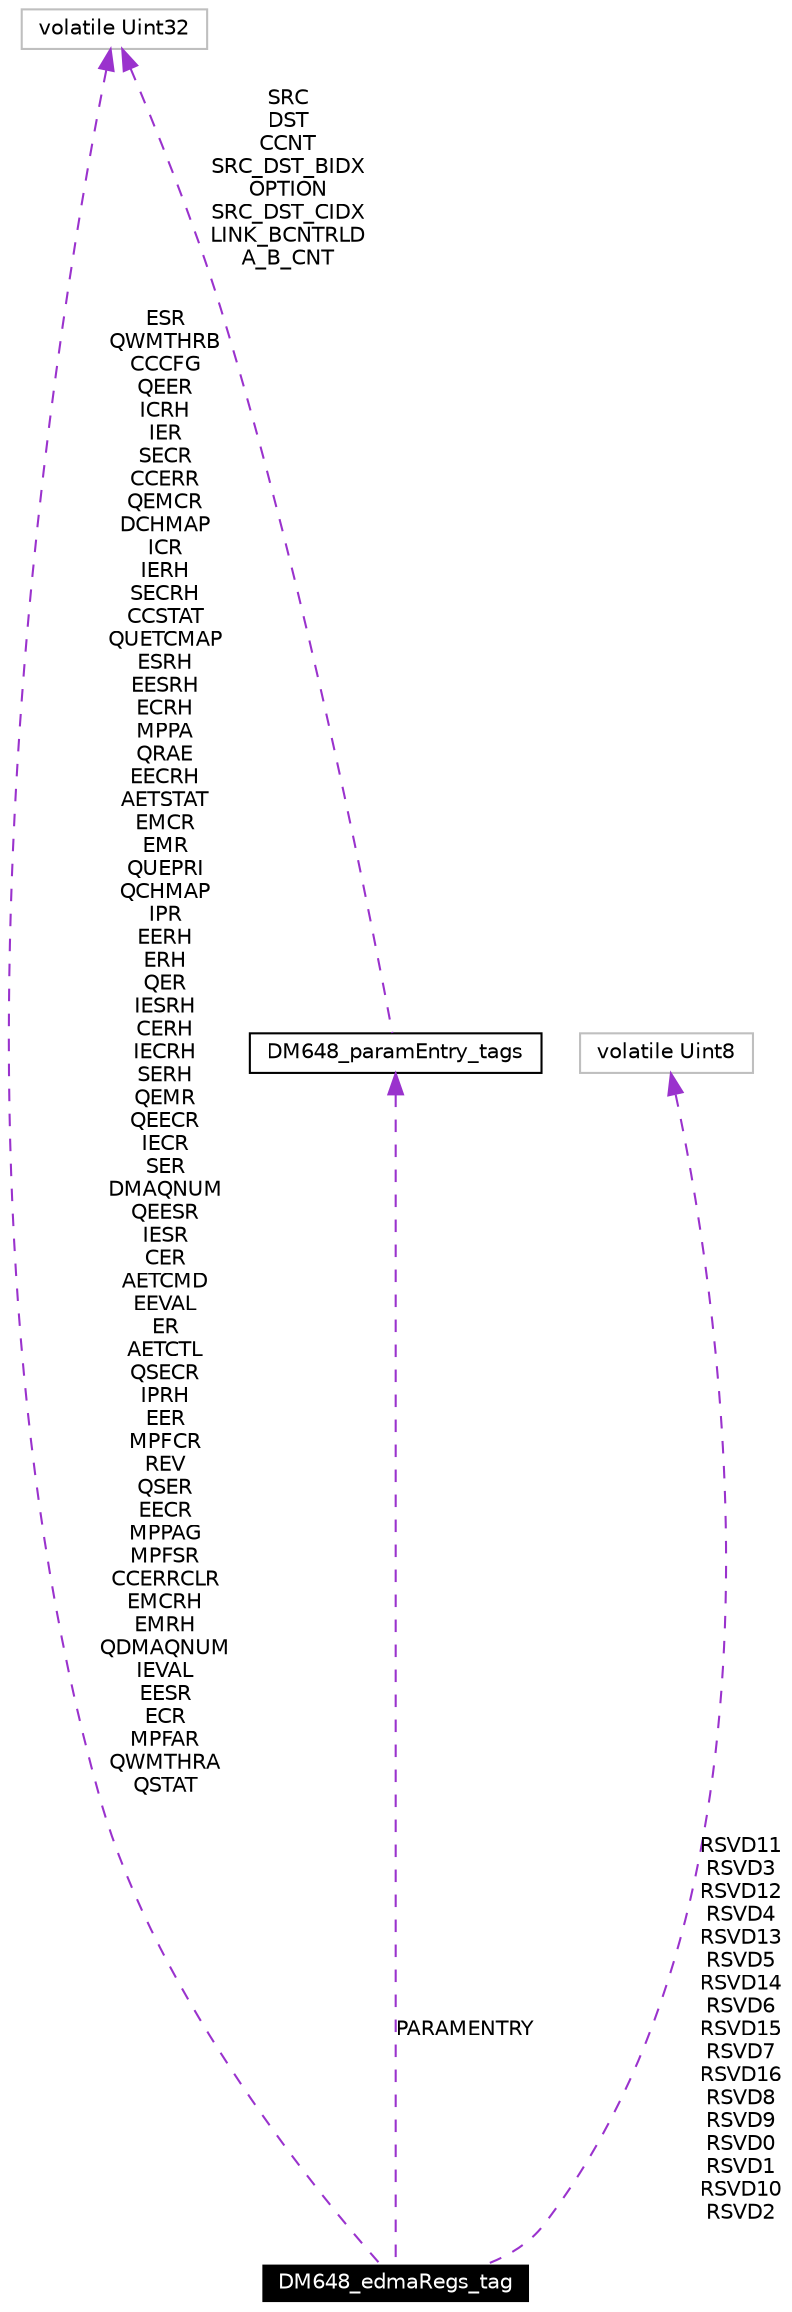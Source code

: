digraph G
{
  edge [fontname="Helvetica",fontsize=10,labelfontname="Helvetica",labelfontsize=10];
  node [fontname="Helvetica",fontsize=10,shape=record];
  Node1 [label="DM648_edmaRegs_tag",height=0.2,width=0.4,color="white", fillcolor="black", style="filled" fontcolor="white"];
  Node2 -> Node1 [dir=back,color="darkorchid3",fontsize=10,style="dashed",label="ESR\nQWMTHRB\nCCCFG\nQEER\nICRH\nIER\nSECR\nCCERR\nQEMCR\nDCHMAP\nICR\nIERH\nSECRH\nCCSTAT\nQUETCMAP\nESRH\nEESRH\nECRH\nMPPA\nQRAE\nEECRH\nAETSTAT\nEMCR\nEMR\nQUEPRI\nQCHMAP\nIPR\nEERH\nERH\nQER\nIESRH\nCERH\nIECRH\nSERH\nQEMR\nQEECR\nIECR\nSER\nDMAQNUM\nQEESR\nIESR\nCER\nAETCMD\nEEVAL\nER\nAETCTL\nQSECR\nIPRH\nEER\nMPFCR\nREV\nQSER\nEECR\nMPPAG\nMPFSR\nCCERRCLR\nEMCRH\nEMRH\nQDMAQNUM\nIEVAL\nEESR\nECR\nMPFAR\nQWMTHRA\nQSTAT",fontname="Helvetica"];
  Node2 [label="volatile Uint32",height=0.2,width=0.4,color="grey75", fillcolor="white", style="filled"];
  Node3 -> Node1 [dir=back,color="darkorchid3",fontsize=10,style="dashed",label="RSVD11\nRSVD3\nRSVD12\nRSVD4\nRSVD13\nRSVD5\nRSVD14\nRSVD6\nRSVD15\nRSVD7\nRSVD16\nRSVD8\nRSVD9\nRSVD0\nRSVD1\nRSVD10\nRSVD2",fontname="Helvetica"];
  Node3 [label="volatile Uint8",height=0.2,width=0.4,color="grey75", fillcolor="white", style="filled"];
  Node4 -> Node1 [dir=back,color="darkorchid3",fontsize=10,style="dashed",label="PARAMENTRY",fontname="Helvetica"];
  Node4 [label="DM648_paramEntry_tags",height=0.2,width=0.4,color="black", fillcolor="white", style="filled",URL="$structDM648__paramEntry__tags.html"];
  Node2 -> Node4 [dir=back,color="darkorchid3",fontsize=10,style="dashed",label="SRC\nDST\nCCNT\nSRC_DST_BIDX\nOPTION\nSRC_DST_CIDX\nLINK_BCNTRLD\nA_B_CNT",fontname="Helvetica"];
}
